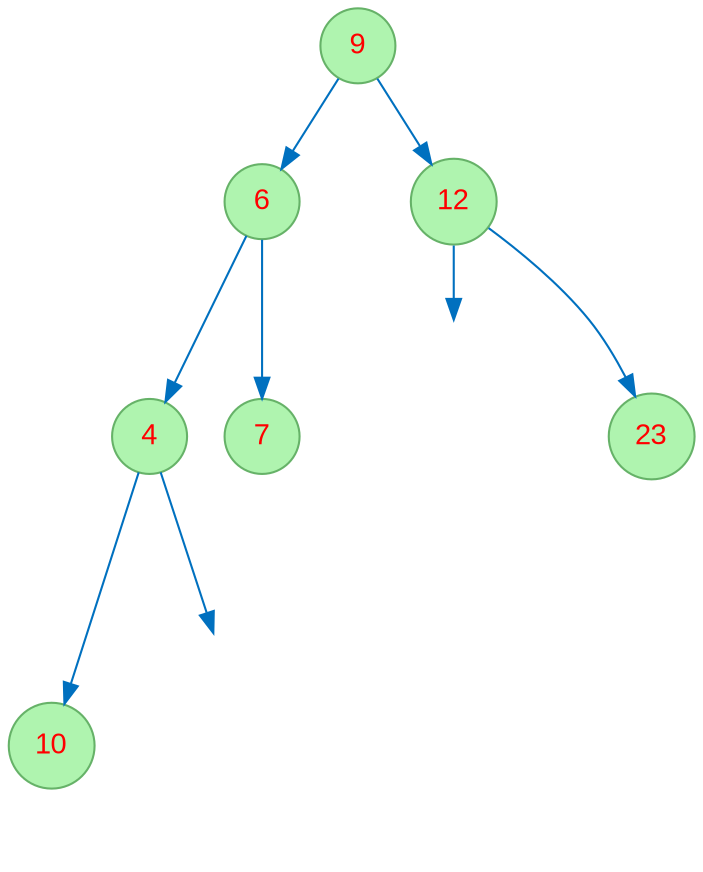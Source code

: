digraph "tree4" {
node [fontname="Arial", fontcolor=red, shape=circle, style=filled, color="#66B268", fillcolor="#AFF4AF" ];
edge [color = "#0070BF"];
2094548358 [label="9"];
2094548358 -> 51228289;
51228289 [label="6"];
51228289 -> 455896770;
455896770 [label="4"];
455896770 -> 1323165413;
1323165413 [label="10"];
l455896770 [style=invis];
455896770 -> l455896770;
51228289 -> 1880587981;
1880587981 [label="7"];
2094548358 -> 511754216;
511754216 [label="12"];
l511754216 [style=invis];
511754216 -> l511754216;
511754216 -> 1721931908;
1721931908 [label="23"];
}
